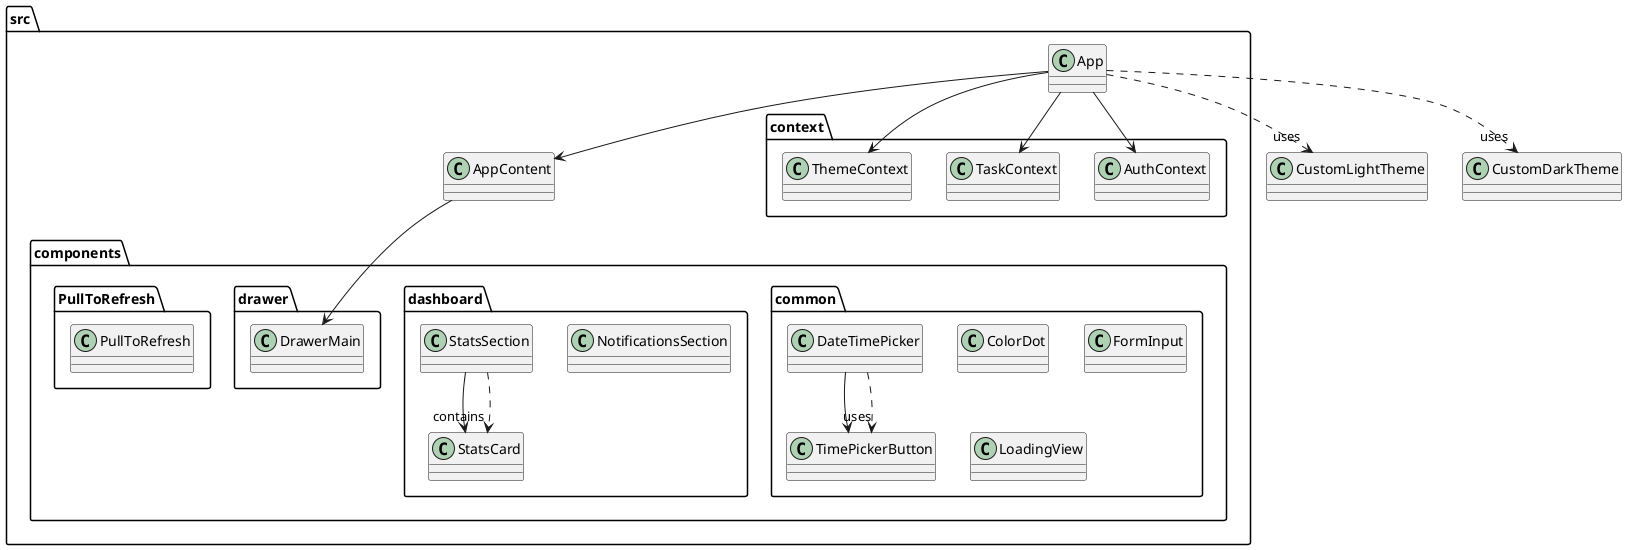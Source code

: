 @startuml

package "src" {
    package "components" {
        package "common" {
            class ColorDot
            class DateTimePicker
            class FormInput
            class LoadingView
            class TimePickerButton
            
            DateTimePicker --> TimePickerButton
        }
        
        package "dashboard" {
            class NotificationsSection
            class StatsCard
            class StatsSection
            
            StatsSection --> StatsCard
        }
        
        package "drawer" {
            class DrawerMain
        }
        
        package "PullToRefresh" {
            class PullToRefresh
        }
    }
    
    package "context" {
        class AuthContext
        class TaskContext
        class ThemeContext
    }
    
    class App
    class AppContent
}

' Relationships
App --> AuthContext
App --> TaskContext
App --> ThemeContext
App --> AppContent

AppContent --> DrawerMain

' Common component relationships
DateTimePicker ..> "uses" TimePickerButton

' Dashboard component relationships
StatsSection ..> "contains" StatsCard

' Theme relationships
App ..> "uses" CustomLightTheme
App ..> "uses" CustomDarkTheme

@enduml
